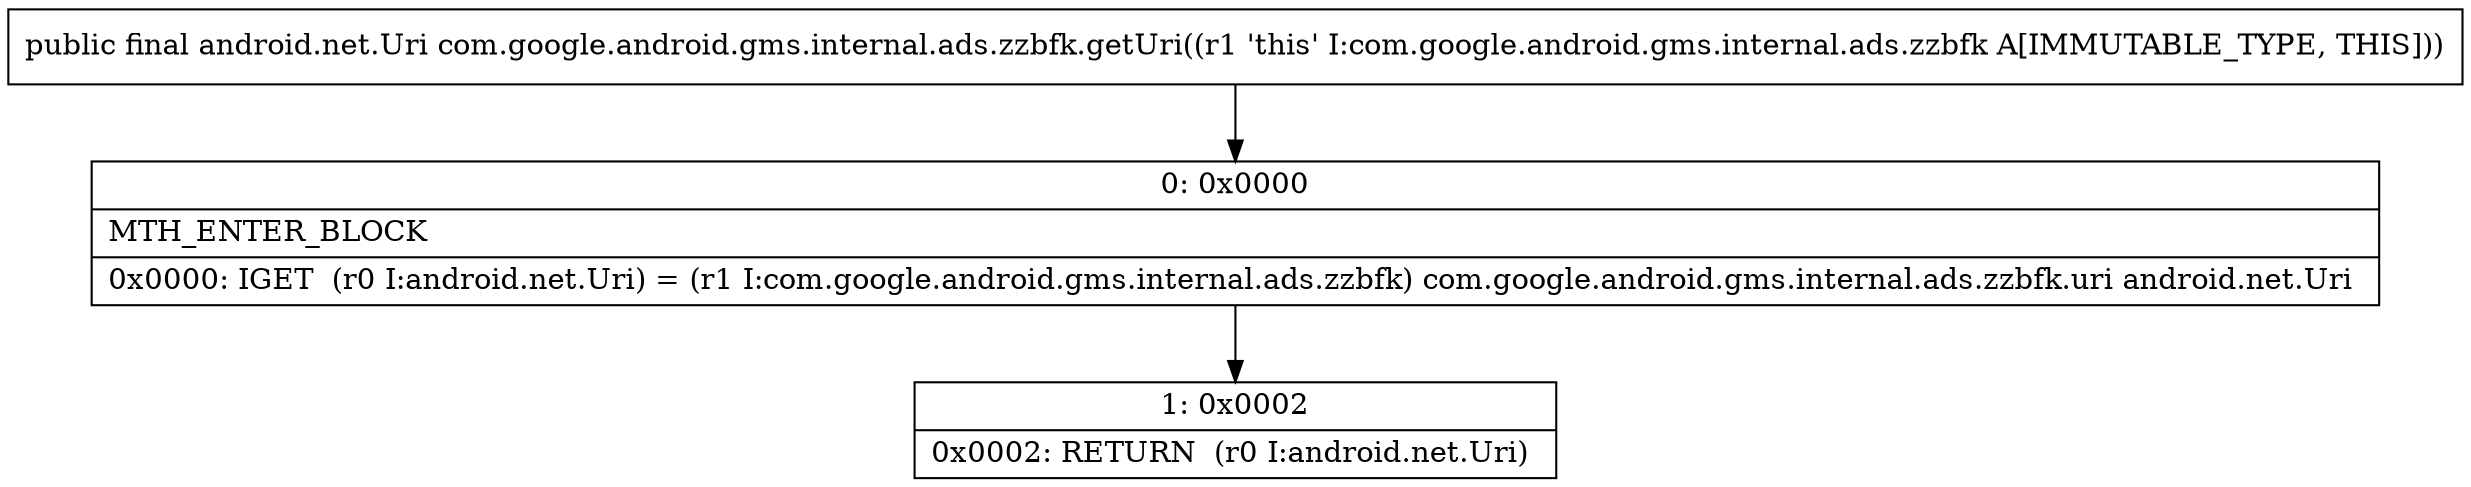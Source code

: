 digraph "CFG forcom.google.android.gms.internal.ads.zzbfk.getUri()Landroid\/net\/Uri;" {
Node_0 [shape=record,label="{0\:\ 0x0000|MTH_ENTER_BLOCK\l|0x0000: IGET  (r0 I:android.net.Uri) = (r1 I:com.google.android.gms.internal.ads.zzbfk) com.google.android.gms.internal.ads.zzbfk.uri android.net.Uri \l}"];
Node_1 [shape=record,label="{1\:\ 0x0002|0x0002: RETURN  (r0 I:android.net.Uri) \l}"];
MethodNode[shape=record,label="{public final android.net.Uri com.google.android.gms.internal.ads.zzbfk.getUri((r1 'this' I:com.google.android.gms.internal.ads.zzbfk A[IMMUTABLE_TYPE, THIS])) }"];
MethodNode -> Node_0;
Node_0 -> Node_1;
}

